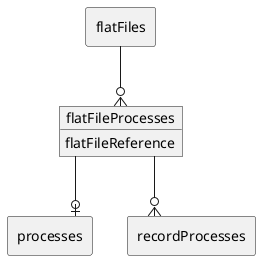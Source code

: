 @startuml
allowmixing
skinparam linetype ortho

rectangle "flatFiles" as p1
rectangle "processes" as c1
rectangle "recordProcesses" as c2
object "flatFileProcesses" as e
e : flatFileReference
p1 --o{ e
e --o| c1
e --o{ c2
@enduml